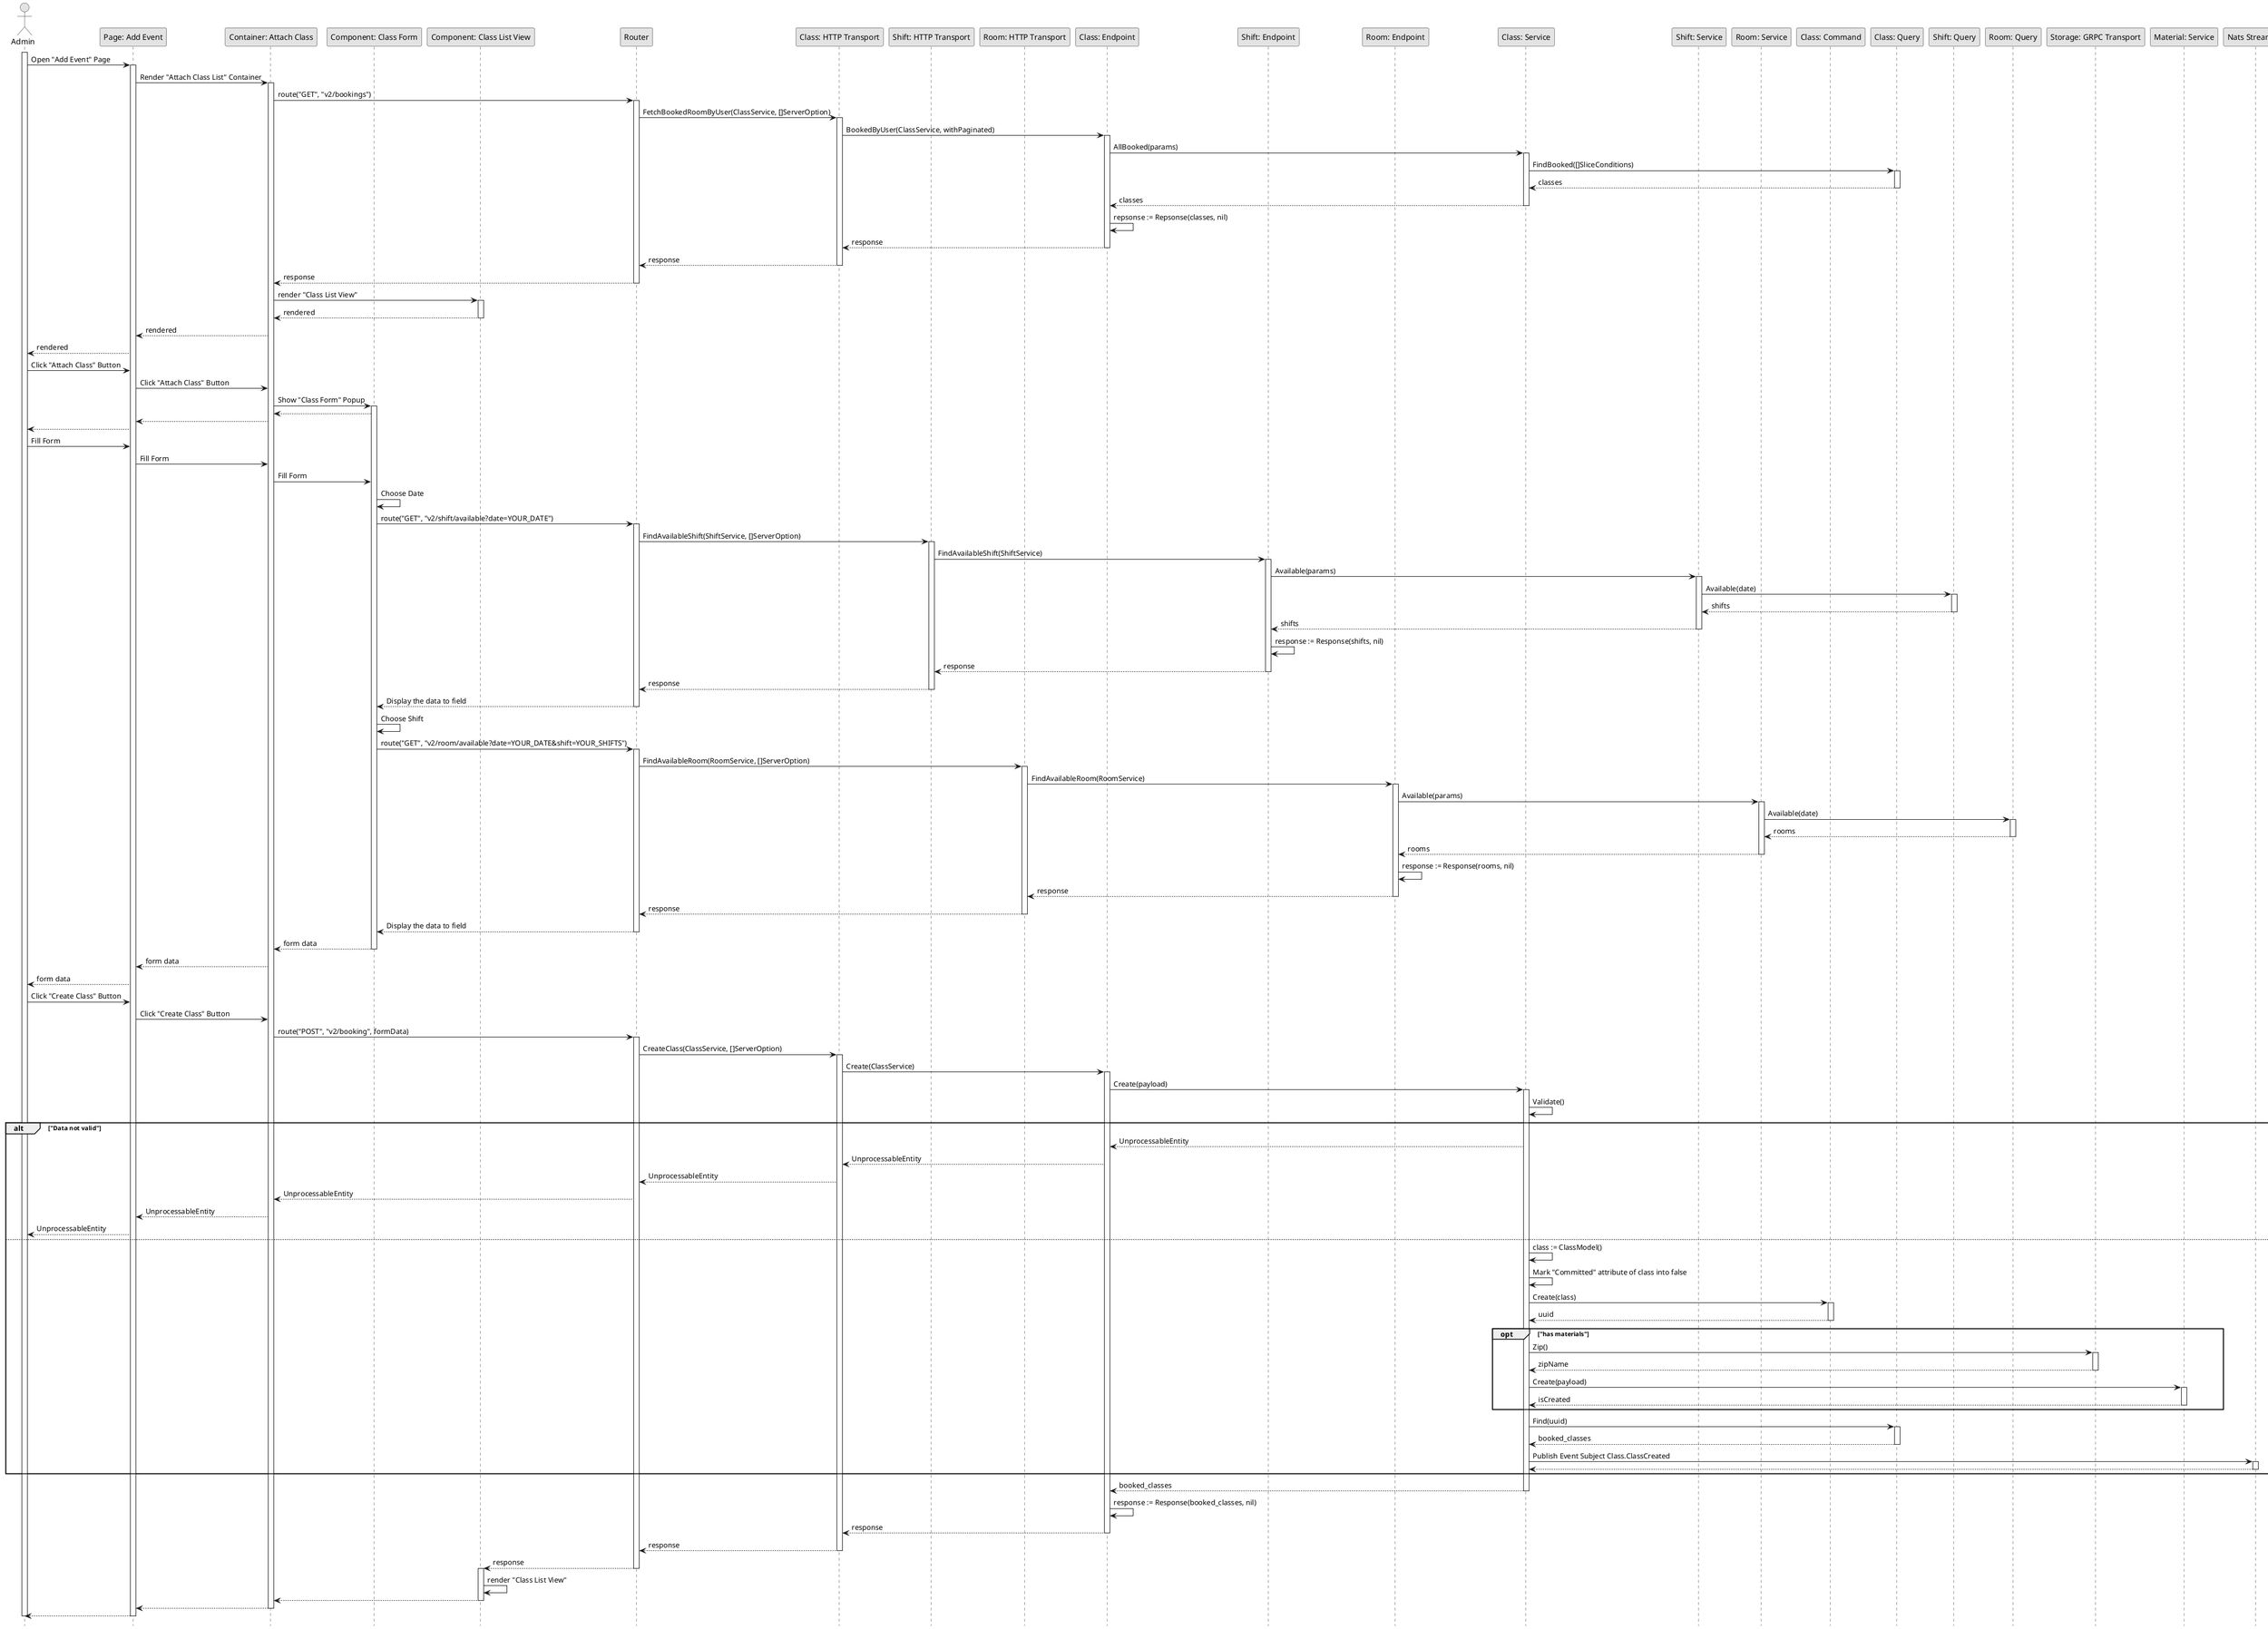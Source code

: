 @startuml BookingClass

skinparam Monochrome true
skinparam Shadowing false
hide footbox

actor Admin
participant "Page: Add Event" as AddEventPage
participant "Container: Attach Class" as AttachClassListContainer
participant "Component: Class Form" as ClassForm
participant "Component: Class List View" as ClassListView
participant "Router" as Router
participant "Class: HTTP Transport" as ClassHTTPTransport
participant "Shift: HTTP Transport" as ShiftHTTPTransport
participant "Room: HTTP Transport" as RoomHTTPTransport
participant "Class: Endpoint" as ClassEndpoint
participant "Shift: Endpoint" as ShiftEndpoint
participant "Room: Endpoint" as RoomEndpoint
participant "Class: Service" as ClassService
participant "Shift: Service" as ShiftService
participant "Room: Service" as RoomService
participant "Class: Command" as ClassCommand
participant "Class: Query" as ClassQuery
participant "Shift: Query" as ShiftQuery
participant "Room: Query" as RoomQuery
participant "Storage: GRPC Transport" as StorageGRPCTransport
participant "Material: Service" as MaterialService
participant "Nats Streaming" as NatsStreaming

activate Admin

Admin->AddEventPage: Open "Add Event" Page
activate AddEventPage
AddEventPage->AttachClassListContainer: Render "Attach Class List" Container
activate AttachClassListContainer
AttachClassListContainer->Router: route("GET", "v2/bookings")
activate Router
Router->ClassHTTPTransport: FetchBookedRoomByUser(ClassService, []ServerOption)
activate ClassHTTPTransport
ClassHTTPTransport->ClassEndpoint: BookedByUser(ClassService, withPaginated)
activate ClassEndpoint
ClassEndpoint->ClassService: AllBooked(params)

activate ClassService
ClassService->ClassQuery: FindBooked([]SliceConditions)
activate ClassQuery
ClassQuery-->ClassService: classes
deactivate ClassQuery
ClassService-->ClassEndpoint: classes
deactivate ClassService
ClassEndpoint->ClassEndpoint: repsonse := Repsonse(classes, nil)
ClassEndpoint-->ClassHTTPTransport: response
deactivate ClassEndpoint
ClassHTTPTransport-->Router: response
deactivate ClassHTTPTransport
Router-->AttachClassListContainer: response
deactivate Router
AttachClassListContainer->ClassListView: render "Class List View"
activate ClassListView
ClassListView-->AttachClassListContainer: rendered
deactivate ClassListView
AttachClassListContainer-->AddEventPage: rendered
AddEventPage-->Admin: rendered

Admin->AddEventPage: Click "Attach Class" Button
AddEventPage->AttachClassListContainer: Click "Attach Class" Button
AttachClassListContainer->ClassForm: Show "Class Form" Popup
activate ClassForm
ClassForm-->AttachClassListContainer
AttachClassListContainer-->AddEventPage
AddEventPage-->Admin

Admin->AddEventPage: Fill Form
AddEventPage->AttachClassListContainer: Fill Form
AttachClassListContainer->ClassForm: Fill Form

ClassForm->ClassForm: Choose Date
ClassForm->Router: route("GET", "v2/shift/available?date=YOUR_DATE")
activate Router
Router->ShiftHTTPTransport: FindAvailableShift(ShiftService, []ServerOption)
activate ShiftHTTPTransport
ShiftHTTPTransport->ShiftEndpoint: FindAvailableShift(ShiftService)
activate ShiftEndpoint
ShiftEndpoint->ShiftService: Available(params)
activate ShiftService
ShiftService->ShiftQuery: Available(date)
activate ShiftQuery
ShiftQuery-->ShiftService: shifts
deactivate ShiftQuery
ShiftService-->ShiftEndpoint: shifts
deactivate ShiftService
ShiftEndpoint->ShiftEndpoint: response := Response(shifts, nil)
ShiftEndpoint-->ShiftHTTPTransport: response
deactivate ShiftEndpoint
ShiftHTTPTransport-->Router: response
deactivate ShiftHTTPTransport
Router-->ClassForm: Display the data to field
deactivate Router

ClassForm->ClassForm: Choose Shift
ClassForm->Router: route("GET", "v2/room/available?date=YOUR_DATE&shift=YOUR_SHIFTS")
activate Router
Router->RoomHTTPTransport: FindAvailableRoom(RoomService, []ServerOption)
activate RoomHTTPTransport
RoomHTTPTransport->RoomEndpoint: FindAvailableRoom(RoomService)
activate RoomEndpoint
RoomEndpoint->RoomService: Available(params)
activate RoomService
RoomService->RoomQuery: Available(date)
activate RoomQuery
RoomQuery-->RoomService: rooms
deactivate RoomQuery
RoomService-->RoomEndpoint: rooms
deactivate RoomService
RoomEndpoint->RoomEndpoint: response := Response(rooms, nil)
RoomEndpoint-->RoomHTTPTransport: response
deactivate RoomEndpoint
RoomHTTPTransport-->Router: response
deactivate RoomHTTPTransport
Router-->ClassForm: Display the data to field
deactivate Router

ClassForm-->AttachClassListContainer: form data
deactivate ClassForm
AttachClassListContainer-->AddEventPage: form data
AddEventPage-->Admin: form data

Admin->AddEventPage: Click "Create Class" Button
AddEventPage->AttachClassListContainer: Click "Create Class" Button
AttachClassListContainer->Router: route("POST", "v2/booking", formData)
activate Router
Router->ClassHTTPTransport: CreateClass(ClassService, []ServerOption)
activate ClassHTTPTransport
ClassHTTPTransport->ClassEndpoint: Create(ClassService)
activate ClassEndpoint
ClassEndpoint->ClassService: Create(payload)

activate ClassService
ClassService->ClassService: Validate()

alt "Data not valid"
    ClassService-->ClassEndpoint: UnprocessableEntity
    ClassEndpoint-->ClassHTTPTransport: UnprocessableEntity
    ClassHTTPTransport-->Router: UnprocessableEntity
    Router-->AttachClassListContainer: UnprocessableEntity
    AttachClassListContainer-->AddEventPage: UnprocessableEntity
    AddEventPage-->Admin: UnprocessableEntity
else
    ClassService->ClassService: class := ClassModel()
    ClassService->ClassService: Mark "Committed" attribute of class into false
    ClassService->ClassCommand: Create(class)
    activate ClassCommand
    ClassCommand-->ClassService: uuid
    deactivate ClassCommand

    opt "has materials"
        ClassService->StorageGRPCTransport: Zip()
        activate StorageGRPCTransport
        StorageGRPCTransport-->ClassService: zipName
        deactivate StorageGRPCTransport

        ClassService->MaterialService: Create(payload)
        activate MaterialService
        MaterialService-->ClassService: isCreated
        deactivate MaterialService
    end

    ClassService->ClassQuery: Find(uuid)
    activate ClassQuery
    ClassQuery-->ClassService: booked_classes
    deactivate ClassQuery
    ClassService->NatsStreaming: Publish Event Subject Class.ClassCreated
    activate NatsStreaming
    NatsStreaming-->ClassService
    deactivate NatsStreaming
end

ClassService-->ClassEndpoint: booked_classes
deactivate ClassService
ClassEndpoint->ClassEndpoint: response := Response(booked_classes, nil)
ClassEndpoint-->ClassHTTPTransport: response
deactivate ClassEndpoint
ClassHTTPTransport-->Router: response
deactivate ClassHTTPTransport
Router-->ClassListView: response
deactivate Router
activate ClassListView
ClassListView->ClassListView: render "Class List View"
ClassListView-->AttachClassListContainer
deactivate ClassListView
AttachClassListContainer-->AddEventPage
deactivate AttachClassListContainer
AddEventPage-->Admin
deactivate AddEventPage

deactivate Admin

@enduml